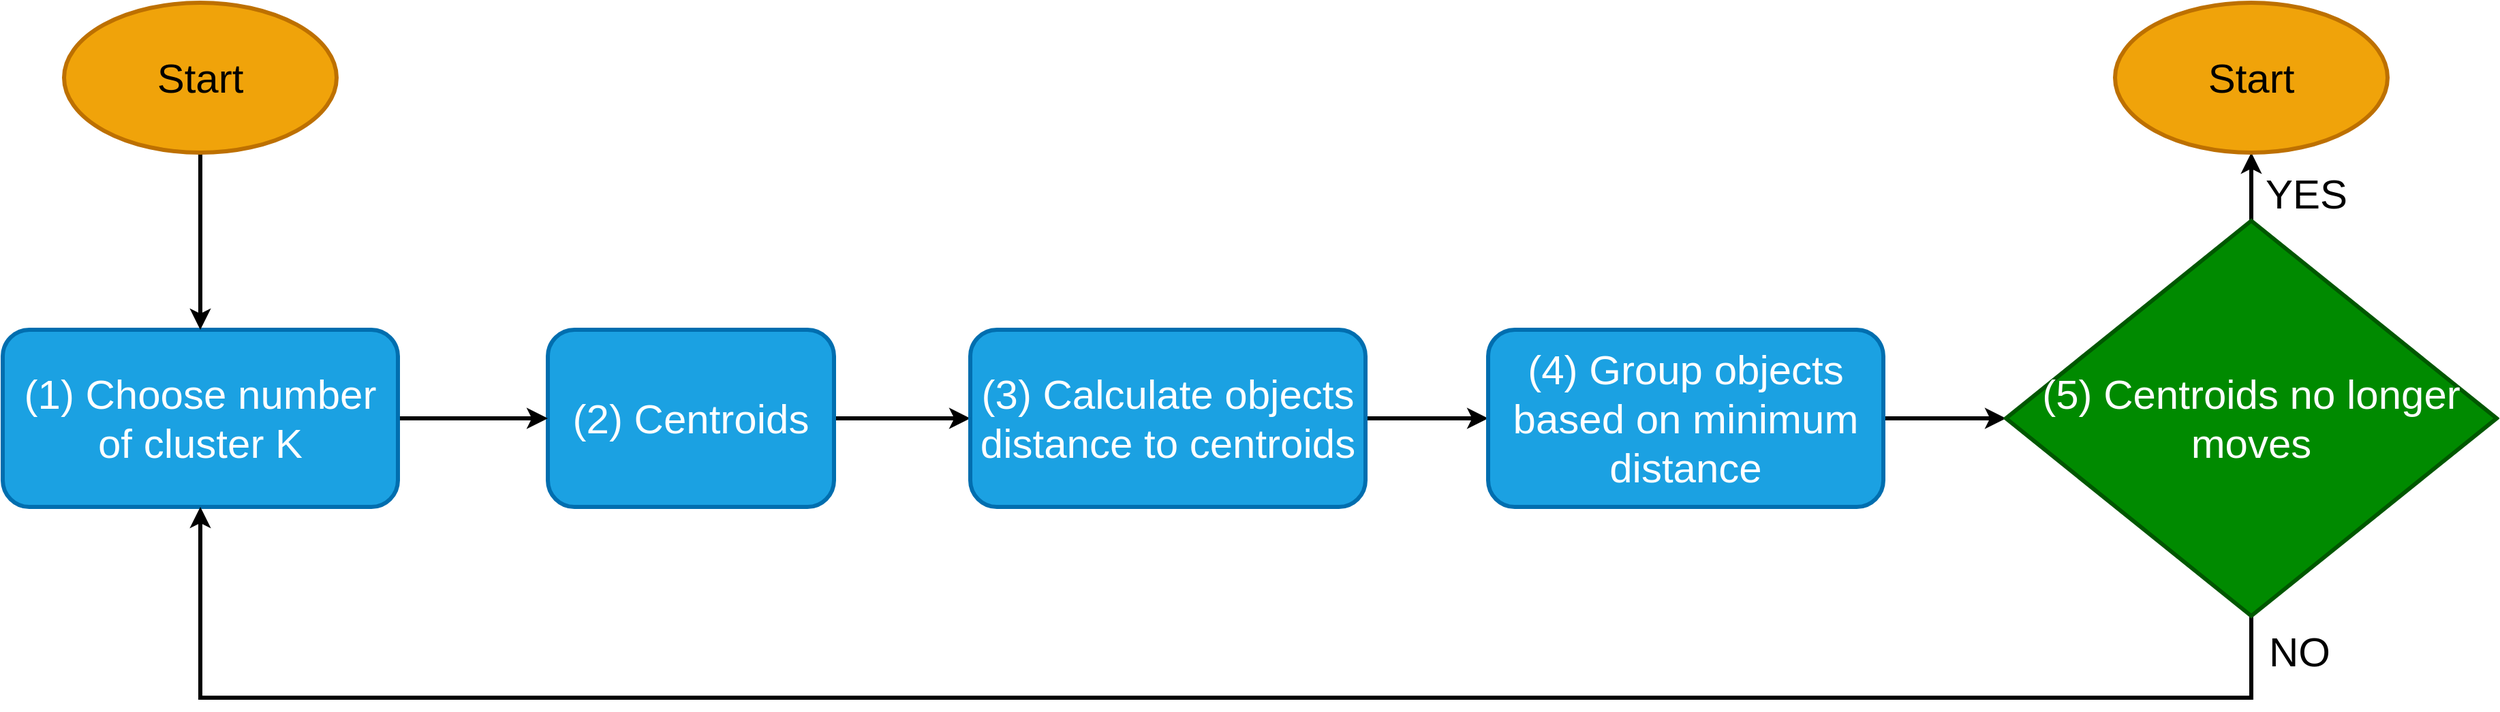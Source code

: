 <mxfile version="26.0.11">
  <diagram name="Page-1" id="odjwMTum2nBsbljHC8KE">
    <mxGraphModel dx="2269" dy="2337" grid="1" gridSize="10" guides="1" tooltips="1" connect="1" arrows="1" fold="1" page="1" pageScale="1" pageWidth="850" pageHeight="1100" math="0" shadow="0">
      <root>
        <mxCell id="0" />
        <mxCell id="1" parent="0" />
        <mxCell id="wpxU90EAjagGXDWV2H-K-5" style="edgeStyle=orthogonalEdgeStyle;rounded=0;orthogonalLoop=1;jettySize=auto;html=1;entryX=0;entryY=0.5;entryDx=0;entryDy=0;strokeWidth=3;" parent="1" source="wpxU90EAjagGXDWV2H-K-1" target="wpxU90EAjagGXDWV2H-K-4" edge="1">
          <mxGeometry relative="1" as="geometry" />
        </mxCell>
        <mxCell id="wpxU90EAjagGXDWV2H-K-1" value="&lt;font style=&quot;font-size: 30px;&quot;&gt;(2) Centroids&lt;/font&gt;" style="rounded=1;whiteSpace=wrap;html=1;fillColor=#1ba1e2;strokeWidth=3;strokeColor=#006EAF;fontColor=#ffffff;" parent="1" vertex="1">
          <mxGeometry x="490" y="230" width="210" height="130" as="geometry" />
        </mxCell>
        <mxCell id="wpxU90EAjagGXDWV2H-K-3" style="edgeStyle=orthogonalEdgeStyle;rounded=0;orthogonalLoop=1;jettySize=auto;html=1;entryX=0;entryY=0.5;entryDx=0;entryDy=0;strokeWidth=3;" parent="1" source="wpxU90EAjagGXDWV2H-K-2" target="wpxU90EAjagGXDWV2H-K-1" edge="1">
          <mxGeometry relative="1" as="geometry" />
        </mxCell>
        <mxCell id="wpxU90EAjagGXDWV2H-K-2" value="&lt;font style=&quot;font-size: 30px;&quot;&gt;(1) Choose number of cluster K&lt;/font&gt;" style="rounded=1;whiteSpace=wrap;html=1;fillColor=#1ba1e2;strokeWidth=3;strokeColor=#006EAF;fontColor=#ffffff;" parent="1" vertex="1">
          <mxGeometry x="90" y="230" width="290" height="130" as="geometry" />
        </mxCell>
        <mxCell id="wpxU90EAjagGXDWV2H-K-7" style="edgeStyle=orthogonalEdgeStyle;rounded=0;orthogonalLoop=1;jettySize=auto;html=1;entryX=0;entryY=0.5;entryDx=0;entryDy=0;strokeWidth=3;" parent="1" source="wpxU90EAjagGXDWV2H-K-4" target="wpxU90EAjagGXDWV2H-K-6" edge="1">
          <mxGeometry relative="1" as="geometry" />
        </mxCell>
        <mxCell id="wpxU90EAjagGXDWV2H-K-4" value="&lt;font style=&quot;font-size: 30px;&quot;&gt;(3) Calculate objects distance to centroids&lt;/font&gt;" style="rounded=1;whiteSpace=wrap;html=1;fillColor=#1ba1e2;strokeWidth=3;strokeColor=#006EAF;fontColor=#ffffff;" parent="1" vertex="1">
          <mxGeometry x="800" y="230" width="290" height="130" as="geometry" />
        </mxCell>
        <mxCell id="wpxU90EAjagGXDWV2H-K-9" style="edgeStyle=orthogonalEdgeStyle;rounded=0;orthogonalLoop=1;jettySize=auto;html=1;entryX=0;entryY=0.5;entryDx=0;entryDy=0;strokeWidth=3;" parent="1" source="wpxU90EAjagGXDWV2H-K-6" target="wpxU90EAjagGXDWV2H-K-8" edge="1">
          <mxGeometry relative="1" as="geometry" />
        </mxCell>
        <mxCell id="wpxU90EAjagGXDWV2H-K-6" value="&lt;font style=&quot;font-size: 30px;&quot;&gt;(4) Group objects based on minimum distance&lt;/font&gt;" style="rounded=1;whiteSpace=wrap;html=1;fillColor=#1ba1e2;strokeWidth=3;strokeColor=#006EAF;fontColor=#ffffff;" parent="1" vertex="1">
          <mxGeometry x="1180" y="230" width="290" height="130" as="geometry" />
        </mxCell>
        <mxCell id="wpxU90EAjagGXDWV2H-K-14" style="edgeStyle=orthogonalEdgeStyle;rounded=0;orthogonalLoop=1;jettySize=auto;html=1;entryX=0.5;entryY=1;entryDx=0;entryDy=0;strokeWidth=3;" parent="1" source="wpxU90EAjagGXDWV2H-K-8" target="wpxU90EAjagGXDWV2H-K-13" edge="1">
          <mxGeometry relative="1" as="geometry" />
        </mxCell>
        <mxCell id="wpxU90EAjagGXDWV2H-K-17" value="&lt;font style=&quot;font-size: 30px;&quot;&gt;YES&lt;/font&gt;" style="edgeLabel;html=1;align=center;verticalAlign=middle;resizable=0;points=[];" parent="wpxU90EAjagGXDWV2H-K-14" vertex="1" connectable="0">
          <mxGeometry x="-0.304" y="2" relative="1" as="geometry">
            <mxPoint x="42" y="-3" as="offset" />
          </mxGeometry>
        </mxCell>
        <mxCell id="wpxU90EAjagGXDWV2H-K-18" style="edgeStyle=orthogonalEdgeStyle;rounded=0;orthogonalLoop=1;jettySize=auto;html=1;entryX=0.5;entryY=1;entryDx=0;entryDy=0;strokeWidth=3;" parent="1" source="wpxU90EAjagGXDWV2H-K-8" target="wpxU90EAjagGXDWV2H-K-2" edge="1">
          <mxGeometry relative="1" as="geometry">
            <Array as="points">
              <mxPoint x="1740" y="500" />
              <mxPoint x="235" y="500" />
            </Array>
          </mxGeometry>
        </mxCell>
        <mxCell id="wpxU90EAjagGXDWV2H-K-8" value="&lt;font style=&quot;font-size: 30px;&quot;&gt;(5) Centroids no longer moves&lt;/font&gt;" style="rhombus;whiteSpace=wrap;html=1;strokeWidth=3;fillColor=#008a00;strokeColor=#005700;fontColor=#ffffff;" parent="1" vertex="1">
          <mxGeometry x="1560" y="150" width="360" height="290" as="geometry" />
        </mxCell>
        <mxCell id="wpxU90EAjagGXDWV2H-K-11" style="edgeStyle=orthogonalEdgeStyle;rounded=0;orthogonalLoop=1;jettySize=auto;html=1;entryX=0.5;entryY=0;entryDx=0;entryDy=0;strokeWidth=3;" parent="1" source="wpxU90EAjagGXDWV2H-K-10" target="wpxU90EAjagGXDWV2H-K-2" edge="1">
          <mxGeometry relative="1" as="geometry" />
        </mxCell>
        <mxCell id="wpxU90EAjagGXDWV2H-K-10" value="&lt;font style=&quot;font-size: 30px;&quot;&gt;Start&lt;/font&gt;" style="ellipse;whiteSpace=wrap;html=1;fillColor=#f0a30a;strokeWidth=3;strokeColor=#BD7000;fontColor=#000000;" parent="1" vertex="1">
          <mxGeometry x="135" y="-10" width="200" height="110" as="geometry" />
        </mxCell>
        <mxCell id="wpxU90EAjagGXDWV2H-K-13" value="&lt;font style=&quot;font-size: 30px;&quot;&gt;Start&lt;/font&gt;" style="ellipse;whiteSpace=wrap;html=1;fillColor=#f0a30a;strokeWidth=3;strokeColor=#BD7000;fontColor=#000000;" parent="1" vertex="1">
          <mxGeometry x="1640" y="-10" width="200" height="110" as="geometry" />
        </mxCell>
        <mxCell id="wpxU90EAjagGXDWV2H-K-19" value="&lt;font style=&quot;font-size: 30px;&quot;&gt;NO&lt;/font&gt;" style="edgeLabel;html=1;align=center;verticalAlign=middle;resizable=0;points=[];" parent="1" vertex="1" connectable="0">
          <mxGeometry x="1780" y="199.998" as="geometry">
            <mxPoint x="-5" y="266" as="offset" />
          </mxGeometry>
        </mxCell>
      </root>
    </mxGraphModel>
  </diagram>
</mxfile>
